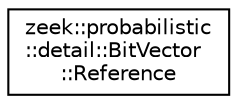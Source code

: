 digraph "Graphical Class Hierarchy"
{
 // LATEX_PDF_SIZE
  edge [fontname="Helvetica",fontsize="10",labelfontname="Helvetica",labelfontsize="10"];
  node [fontname="Helvetica",fontsize="10",shape=record];
  rankdir="LR";
  Node0 [label="zeek::probabilistic\l::detail::BitVector\l::Reference",height=0.2,width=0.4,color="black", fillcolor="white", style="filled",URL="$d1/da5/classzeek_1_1probabilistic_1_1detail_1_1BitVector_1_1Reference.html",tooltip=" "];
}
